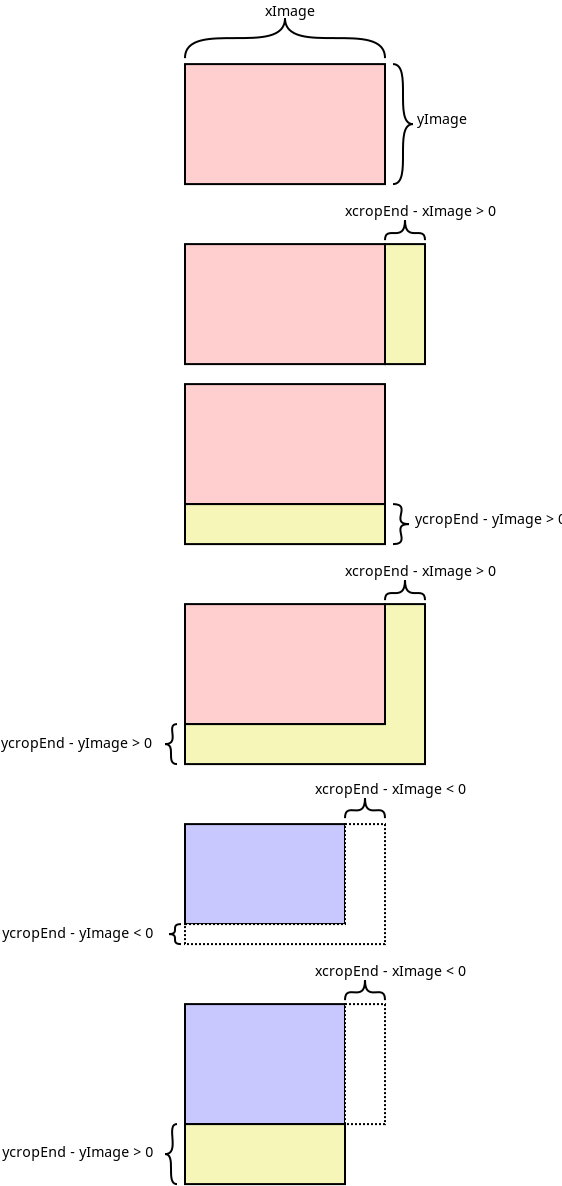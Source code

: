 <?xml version="1.0" encoding="UTF-8"?>
<dia:diagram xmlns:dia="http://www.lysator.liu.se/~alla/dia/">
  <dia:layer name="Sfondo" visible="true" active="true">
    <dia:object type="Standard - Box" version="0" id="O0">
      <dia:attribute name="obj_pos">
        <dia:point val="18,8"/>
      </dia:attribute>
      <dia:attribute name="obj_bb">
        <dia:rectangle val="17.95,7.95;28.05,14.05"/>
      </dia:attribute>
      <dia:attribute name="elem_corner">
        <dia:point val="18,8"/>
      </dia:attribute>
      <dia:attribute name="elem_width">
        <dia:real val="10"/>
      </dia:attribute>
      <dia:attribute name="elem_height">
        <dia:real val="6"/>
      </dia:attribute>
      <dia:attribute name="border_width">
        <dia:real val="0.1"/>
      </dia:attribute>
      <dia:attribute name="inner_color">
        <dia:color val="#ffcece"/>
      </dia:attribute>
      <dia:attribute name="show_background">
        <dia:boolean val="true"/>
      </dia:attribute>
    </dia:object>
    <dia:object type="Standard - Box" version="0" id="O1">
      <dia:attribute name="obj_pos">
        <dia:point val="28,8"/>
      </dia:attribute>
      <dia:attribute name="obj_bb">
        <dia:rectangle val="27.95,7.95;30.05,14.05"/>
      </dia:attribute>
      <dia:attribute name="elem_corner">
        <dia:point val="28,8"/>
      </dia:attribute>
      <dia:attribute name="elem_width">
        <dia:real val="2"/>
      </dia:attribute>
      <dia:attribute name="elem_height">
        <dia:real val="6"/>
      </dia:attribute>
      <dia:attribute name="border_width">
        <dia:real val="0.1"/>
      </dia:attribute>
      <dia:attribute name="inner_color">
        <dia:color val="#f6f6b9"/>
      </dia:attribute>
      <dia:attribute name="show_background">
        <dia:boolean val="true"/>
      </dia:attribute>
    </dia:object>
    <dia:object type="Standard - Box" version="0" id="O2">
      <dia:attribute name="obj_pos">
        <dia:point val="18,15"/>
      </dia:attribute>
      <dia:attribute name="obj_bb">
        <dia:rectangle val="17.95,14.95;28.05,21.05"/>
      </dia:attribute>
      <dia:attribute name="elem_corner">
        <dia:point val="18,15"/>
      </dia:attribute>
      <dia:attribute name="elem_width">
        <dia:real val="10"/>
      </dia:attribute>
      <dia:attribute name="elem_height">
        <dia:real val="6"/>
      </dia:attribute>
      <dia:attribute name="border_width">
        <dia:real val="0.1"/>
      </dia:attribute>
      <dia:attribute name="inner_color">
        <dia:color val="#ffcece"/>
      </dia:attribute>
      <dia:attribute name="show_background">
        <dia:boolean val="true"/>
      </dia:attribute>
    </dia:object>
    <dia:object type="Standard - Box" version="0" id="O3">
      <dia:attribute name="obj_pos">
        <dia:point val="18,21"/>
      </dia:attribute>
      <dia:attribute name="obj_bb">
        <dia:rectangle val="17.95,20.95;28.05,23.05"/>
      </dia:attribute>
      <dia:attribute name="elem_corner">
        <dia:point val="18,21"/>
      </dia:attribute>
      <dia:attribute name="elem_width">
        <dia:real val="10"/>
      </dia:attribute>
      <dia:attribute name="elem_height">
        <dia:real val="2"/>
      </dia:attribute>
      <dia:attribute name="border_width">
        <dia:real val="0.1"/>
      </dia:attribute>
      <dia:attribute name="inner_color">
        <dia:color val="#f6f6b9"/>
      </dia:attribute>
      <dia:attribute name="show_background">
        <dia:boolean val="true"/>
      </dia:attribute>
    </dia:object>
    <dia:object type="Standard - Box" version="0" id="O4">
      <dia:attribute name="obj_pos">
        <dia:point val="18,26"/>
      </dia:attribute>
      <dia:attribute name="obj_bb">
        <dia:rectangle val="17.95,25.95;28.05,32.05"/>
      </dia:attribute>
      <dia:attribute name="elem_corner">
        <dia:point val="18,26"/>
      </dia:attribute>
      <dia:attribute name="elem_width">
        <dia:real val="10"/>
      </dia:attribute>
      <dia:attribute name="elem_height">
        <dia:real val="6"/>
      </dia:attribute>
      <dia:attribute name="border_width">
        <dia:real val="0.1"/>
      </dia:attribute>
      <dia:attribute name="inner_color">
        <dia:color val="#ffcece"/>
      </dia:attribute>
      <dia:attribute name="show_background">
        <dia:boolean val="true"/>
      </dia:attribute>
    </dia:object>
    <dia:object type="Standard - Box" version="0" id="O5">
      <dia:attribute name="obj_pos">
        <dia:point val="18,37"/>
      </dia:attribute>
      <dia:attribute name="obj_bb">
        <dia:rectangle val="17.95,36.95;26.05,42.05"/>
      </dia:attribute>
      <dia:attribute name="elem_corner">
        <dia:point val="18,37"/>
      </dia:attribute>
      <dia:attribute name="elem_width">
        <dia:real val="8"/>
      </dia:attribute>
      <dia:attribute name="elem_height">
        <dia:real val="5"/>
      </dia:attribute>
      <dia:attribute name="border_width">
        <dia:real val="0.1"/>
      </dia:attribute>
      <dia:attribute name="inner_color">
        <dia:color val="#c8c8ff"/>
      </dia:attribute>
      <dia:attribute name="show_background">
        <dia:boolean val="true"/>
      </dia:attribute>
    </dia:object>
    <dia:object type="Standard - Polygon" version="0" id="O6">
      <dia:attribute name="obj_pos">
        <dia:point val="26,37"/>
      </dia:attribute>
      <dia:attribute name="obj_bb">
        <dia:rectangle val="17.95,36.95;28.05,43.05"/>
      </dia:attribute>
      <dia:attribute name="poly_points">
        <dia:point val="26,37"/>
        <dia:point val="28,37"/>
        <dia:point val="28,43"/>
        <dia:point val="27,43"/>
        <dia:point val="18,43"/>
        <dia:point val="18,42"/>
        <dia:point val="26,42"/>
      </dia:attribute>
      <dia:attribute name="line_width">
        <dia:real val="0.1"/>
      </dia:attribute>
      <dia:attribute name="show_background">
        <dia:boolean val="true"/>
      </dia:attribute>
      <dia:attribute name="line_style">
        <dia:enum val="4"/>
      </dia:attribute>
    </dia:object>
    <dia:object type="Standard - Box" version="0" id="O7">
      <dia:attribute name="obj_pos">
        <dia:point val="18,46"/>
      </dia:attribute>
      <dia:attribute name="obj_bb">
        <dia:rectangle val="17.95,45.95;26.05,52.05"/>
      </dia:attribute>
      <dia:attribute name="elem_corner">
        <dia:point val="18,46"/>
      </dia:attribute>
      <dia:attribute name="elem_width">
        <dia:real val="8"/>
      </dia:attribute>
      <dia:attribute name="elem_height">
        <dia:real val="6"/>
      </dia:attribute>
      <dia:attribute name="border_width">
        <dia:real val="0.1"/>
      </dia:attribute>
      <dia:attribute name="inner_color">
        <dia:color val="#c8c8ff"/>
      </dia:attribute>
      <dia:attribute name="show_background">
        <dia:boolean val="true"/>
      </dia:attribute>
    </dia:object>
    <dia:object type="Standard - Box" version="0" id="O8">
      <dia:attribute name="obj_pos">
        <dia:point val="26,46"/>
      </dia:attribute>
      <dia:attribute name="obj_bb">
        <dia:rectangle val="25.95,45.95;28.05,52.05"/>
      </dia:attribute>
      <dia:attribute name="elem_corner">
        <dia:point val="26,46"/>
      </dia:attribute>
      <dia:attribute name="elem_width">
        <dia:real val="2"/>
      </dia:attribute>
      <dia:attribute name="elem_height">
        <dia:real val="6"/>
      </dia:attribute>
      <dia:attribute name="border_width">
        <dia:real val="0.1"/>
      </dia:attribute>
      <dia:attribute name="show_background">
        <dia:boolean val="true"/>
      </dia:attribute>
      <dia:attribute name="line_style">
        <dia:enum val="4"/>
      </dia:attribute>
    </dia:object>
    <dia:object type="Standard - Box" version="0" id="O9">
      <dia:attribute name="obj_pos">
        <dia:point val="18,52"/>
      </dia:attribute>
      <dia:attribute name="obj_bb">
        <dia:rectangle val="17.95,51.95;26.05,55.05"/>
      </dia:attribute>
      <dia:attribute name="elem_corner">
        <dia:point val="18,52"/>
      </dia:attribute>
      <dia:attribute name="elem_width">
        <dia:real val="8"/>
      </dia:attribute>
      <dia:attribute name="elem_height">
        <dia:real val="3"/>
      </dia:attribute>
      <dia:attribute name="border_width">
        <dia:real val="0.1"/>
      </dia:attribute>
      <dia:attribute name="inner_color">
        <dia:color val="#f6f6b9"/>
      </dia:attribute>
      <dia:attribute name="show_background">
        <dia:boolean val="true"/>
      </dia:attribute>
    </dia:object>
    <dia:object type="Standard - Box" version="0" id="O10">
      <dia:attribute name="obj_pos">
        <dia:point val="18,-1"/>
      </dia:attribute>
      <dia:attribute name="obj_bb">
        <dia:rectangle val="17.95,-1.05;28.05,5.05"/>
      </dia:attribute>
      <dia:attribute name="elem_corner">
        <dia:point val="18,-1"/>
      </dia:attribute>
      <dia:attribute name="elem_width">
        <dia:real val="10"/>
      </dia:attribute>
      <dia:attribute name="elem_height">
        <dia:real val="6"/>
      </dia:attribute>
      <dia:attribute name="border_width">
        <dia:real val="0.1"/>
      </dia:attribute>
      <dia:attribute name="inner_color">
        <dia:color val="#ffcece"/>
      </dia:attribute>
      <dia:attribute name="show_background">
        <dia:boolean val="true"/>
      </dia:attribute>
    </dia:object>
    <dia:object type="Standard - BezierLine" version="0" id="O11">
      <dia:attribute name="obj_pos">
        <dia:point val="29,6.8"/>
      </dia:attribute>
      <dia:attribute name="obj_bb">
        <dia:rectangle val="28.95,6.75;30.05,7.85"/>
      </dia:attribute>
      <dia:attribute name="bez_points">
        <dia:point val="29,6.8"/>
        <dia:point val="29,8"/>
        <dia:point val="30,7"/>
        <dia:point val="30,7.8"/>
      </dia:attribute>
      <dia:attribute name="corner_types">
        <dia:enum val="0"/>
        <dia:enum val="0"/>
      </dia:attribute>
    </dia:object>
    <dia:object type="Standard - BezierLine" version="0" id="O12">
      <dia:attribute name="obj_pos">
        <dia:point val="29,6.8"/>
      </dia:attribute>
      <dia:attribute name="obj_bb">
        <dia:rectangle val="27.95,6.75;29.05,7.85"/>
      </dia:attribute>
      <dia:attribute name="bez_points">
        <dia:point val="29,6.8"/>
        <dia:point val="29,8"/>
        <dia:point val="28,7"/>
        <dia:point val="28,7.8"/>
      </dia:attribute>
      <dia:attribute name="corner_types">
        <dia:enum val="0"/>
        <dia:enum val="0"/>
      </dia:attribute>
    </dia:object>
    <dia:object type="Standard - Text" version="1" id="O13">
      <dia:attribute name="obj_pos">
        <dia:point val="26,6.6"/>
      </dia:attribute>
      <dia:attribute name="obj_bb">
        <dia:rectangle val="26,5.945;34.11,6.768"/>
      </dia:attribute>
      <dia:attribute name="text">
        <dia:composite type="text">
          <dia:attribute name="string">
            <dia:string>#xcropEnd - xImage &gt; 0#</dia:string>
          </dia:attribute>
          <dia:attribute name="font">
            <dia:font family="sans" style="0" name="Helvetica"/>
          </dia:attribute>
          <dia:attribute name="height">
            <dia:real val="0.882"/>
          </dia:attribute>
          <dia:attribute name="pos">
            <dia:point val="26,6.6"/>
          </dia:attribute>
          <dia:attribute name="color">
            <dia:color val="#000000"/>
          </dia:attribute>
          <dia:attribute name="alignment">
            <dia:enum val="0"/>
          </dia:attribute>
        </dia:composite>
      </dia:attribute>
      <dia:attribute name="valign">
        <dia:enum val="3"/>
      </dia:attribute>
    </dia:object>
    <dia:object type="Standard - Text" version="1" id="O14">
      <dia:attribute name="obj_pos">
        <dia:point val="24.5,35.5"/>
      </dia:attribute>
      <dia:attribute name="obj_bb">
        <dia:rectangle val="24.5,34.845;32.61,35.667"/>
      </dia:attribute>
      <dia:attribute name="text">
        <dia:composite type="text">
          <dia:attribute name="string">
            <dia:string>#xcropEnd - xImage &lt; 0#</dia:string>
          </dia:attribute>
          <dia:attribute name="font">
            <dia:font family="sans" style="0" name="Helvetica"/>
          </dia:attribute>
          <dia:attribute name="height">
            <dia:real val="0.882"/>
          </dia:attribute>
          <dia:attribute name="pos">
            <dia:point val="24.5,35.5"/>
          </dia:attribute>
          <dia:attribute name="color">
            <dia:color val="#000000"/>
          </dia:attribute>
          <dia:attribute name="alignment">
            <dia:enum val="0"/>
          </dia:attribute>
        </dia:composite>
      </dia:attribute>
      <dia:attribute name="valign">
        <dia:enum val="3"/>
      </dia:attribute>
    </dia:object>
    <dia:object type="Standard - BezierLine" version="0" id="O15">
      <dia:attribute name="obj_pos">
        <dia:point val="23,-3.3"/>
      </dia:attribute>
      <dia:attribute name="obj_bb">
        <dia:rectangle val="22.95,-3.35;28.05,-1.25"/>
      </dia:attribute>
      <dia:attribute name="bez_points">
        <dia:point val="23,-3.3"/>
        <dia:point val="23,-1.3"/>
        <dia:point val="28,-3.3"/>
        <dia:point val="28,-1.3"/>
      </dia:attribute>
      <dia:attribute name="corner_types">
        <dia:enum val="0"/>
        <dia:enum val="0"/>
      </dia:attribute>
    </dia:object>
    <dia:object type="Standard - BezierLine" version="0" id="O16">
      <dia:attribute name="obj_pos">
        <dia:point val="23,-3.3"/>
      </dia:attribute>
      <dia:attribute name="obj_bb">
        <dia:rectangle val="17.95,-3.35;23.05,-1.25"/>
      </dia:attribute>
      <dia:attribute name="bez_points">
        <dia:point val="23,-3.3"/>
        <dia:point val="23,-1.3"/>
        <dia:point val="18,-3.3"/>
        <dia:point val="18,-1.3"/>
      </dia:attribute>
      <dia:attribute name="corner_types">
        <dia:enum val="0"/>
        <dia:enum val="0"/>
      </dia:attribute>
    </dia:object>
    <dia:object type="Standard - Text" version="1" id="O17">
      <dia:attribute name="obj_pos">
        <dia:point val="22,-3.4"/>
      </dia:attribute>
      <dia:attribute name="obj_bb">
        <dia:rectangle val="22,-4.055;24.628,-3.232"/>
      </dia:attribute>
      <dia:attribute name="text">
        <dia:composite type="text">
          <dia:attribute name="string">
            <dia:string>#xImage#</dia:string>
          </dia:attribute>
          <dia:attribute name="font">
            <dia:font family="sans" style="0" name="Helvetica"/>
          </dia:attribute>
          <dia:attribute name="height">
            <dia:real val="0.882"/>
          </dia:attribute>
          <dia:attribute name="pos">
            <dia:point val="22,-3.4"/>
          </dia:attribute>
          <dia:attribute name="color">
            <dia:color val="#000000"/>
          </dia:attribute>
          <dia:attribute name="alignment">
            <dia:enum val="0"/>
          </dia:attribute>
        </dia:composite>
      </dia:attribute>
      <dia:attribute name="valign">
        <dia:enum val="3"/>
      </dia:attribute>
    </dia:object>
    <dia:object type="Standard - BezierLine" version="0" id="O18">
      <dia:attribute name="obj_pos">
        <dia:point val="28.4,-1"/>
      </dia:attribute>
      <dia:attribute name="obj_bb">
        <dia:rectangle val="28.35,-1.05;29.45,2.05"/>
      </dia:attribute>
      <dia:attribute name="bez_points">
        <dia:point val="28.4,-1"/>
        <dia:point val="29.4,-1"/>
        <dia:point val="28.4,2"/>
        <dia:point val="29.4,2"/>
      </dia:attribute>
      <dia:attribute name="corner_types">
        <dia:enum val="0"/>
        <dia:enum val="0"/>
      </dia:attribute>
    </dia:object>
    <dia:object type="Standard - BezierLine" version="0" id="O19">
      <dia:attribute name="obj_pos">
        <dia:point val="29.4,2"/>
      </dia:attribute>
      <dia:attribute name="obj_bb">
        <dia:rectangle val="28.35,1.95;29.45,5.05"/>
      </dia:attribute>
      <dia:attribute name="bez_points">
        <dia:point val="29.4,2"/>
        <dia:point val="28.4,2"/>
        <dia:point val="29.4,5"/>
        <dia:point val="28.4,5"/>
      </dia:attribute>
      <dia:attribute name="corner_types">
        <dia:enum val="0"/>
        <dia:enum val="0"/>
      </dia:attribute>
    </dia:object>
    <dia:object type="Standard - Text" version="1" id="O20">
      <dia:attribute name="obj_pos">
        <dia:point val="29.6,2"/>
      </dia:attribute>
      <dia:attribute name="obj_bb">
        <dia:rectangle val="29.6,1.345;32.227,2.167"/>
      </dia:attribute>
      <dia:attribute name="text">
        <dia:composite type="text">
          <dia:attribute name="string">
            <dia:string>#yImage#</dia:string>
          </dia:attribute>
          <dia:attribute name="font">
            <dia:font family="sans" style="0" name="Helvetica"/>
          </dia:attribute>
          <dia:attribute name="height">
            <dia:real val="0.882"/>
          </dia:attribute>
          <dia:attribute name="pos">
            <dia:point val="29.6,2"/>
          </dia:attribute>
          <dia:attribute name="color">
            <dia:color val="#000000"/>
          </dia:attribute>
          <dia:attribute name="alignment">
            <dia:enum val="0"/>
          </dia:attribute>
        </dia:composite>
      </dia:attribute>
      <dia:attribute name="valign">
        <dia:enum val="3"/>
      </dia:attribute>
    </dia:object>
    <dia:object type="Standard - BezierLine" version="0" id="O21">
      <dia:attribute name="obj_pos">
        <dia:point val="27,35.7"/>
      </dia:attribute>
      <dia:attribute name="obj_bb">
        <dia:rectangle val="26.95,35.65;28.05,36.75"/>
      </dia:attribute>
      <dia:attribute name="bez_points">
        <dia:point val="27,35.7"/>
        <dia:point val="27,36.9"/>
        <dia:point val="28,35.8"/>
        <dia:point val="28,36.7"/>
      </dia:attribute>
      <dia:attribute name="corner_types">
        <dia:enum val="0"/>
        <dia:enum val="0"/>
      </dia:attribute>
    </dia:object>
    <dia:object type="Standard - BezierLine" version="0" id="O22">
      <dia:attribute name="obj_pos">
        <dia:point val="27,35.7"/>
      </dia:attribute>
      <dia:attribute name="obj_bb">
        <dia:rectangle val="25.95,35.65;27.05,36.75"/>
      </dia:attribute>
      <dia:attribute name="bez_points">
        <dia:point val="27,35.7"/>
        <dia:point val="27,36.9"/>
        <dia:point val="26,35.8"/>
        <dia:point val="26,36.7"/>
      </dia:attribute>
      <dia:attribute name="corner_types">
        <dia:enum val="0"/>
        <dia:enum val="0"/>
      </dia:attribute>
    </dia:object>
    <dia:object type="Standard - BezierLine" version="0" id="O23">
      <dia:attribute name="obj_pos">
        <dia:point val="28.4,21"/>
      </dia:attribute>
      <dia:attribute name="obj_bb">
        <dia:rectangle val="28.35,20.95;29.25,22.05"/>
      </dia:attribute>
      <dia:attribute name="bez_points">
        <dia:point val="28.4,21"/>
        <dia:point val="29.4,21"/>
        <dia:point val="28.2,22"/>
        <dia:point val="29.2,22"/>
      </dia:attribute>
      <dia:attribute name="corner_types">
        <dia:enum val="0"/>
        <dia:enum val="0"/>
      </dia:attribute>
    </dia:object>
    <dia:object type="Standard - BezierLine" version="0" id="O24">
      <dia:attribute name="obj_pos">
        <dia:point val="29.2,22"/>
      </dia:attribute>
      <dia:attribute name="obj_bb">
        <dia:rectangle val="28.35,21.95;29.25,23.05"/>
      </dia:attribute>
      <dia:attribute name="bez_points">
        <dia:point val="29.2,22"/>
        <dia:point val="28.2,22"/>
        <dia:point val="29.4,23"/>
        <dia:point val="28.4,23"/>
      </dia:attribute>
      <dia:attribute name="corner_types">
        <dia:enum val="0"/>
        <dia:enum val="0"/>
      </dia:attribute>
    </dia:object>
    <dia:object type="Standard - Text" version="1" id="O25">
      <dia:attribute name="obj_pos">
        <dia:point val="29.5,22"/>
      </dia:attribute>
      <dia:attribute name="obj_bb">
        <dia:rectangle val="29.5,21.345;37.623,22.168"/>
      </dia:attribute>
      <dia:attribute name="text">
        <dia:composite type="text">
          <dia:attribute name="string">
            <dia:string>#ycropEnd - yImage &gt; 0#</dia:string>
          </dia:attribute>
          <dia:attribute name="font">
            <dia:font family="sans" style="0" name="Helvetica"/>
          </dia:attribute>
          <dia:attribute name="height">
            <dia:real val="0.882"/>
          </dia:attribute>
          <dia:attribute name="pos">
            <dia:point val="29.5,22"/>
          </dia:attribute>
          <dia:attribute name="color">
            <dia:color val="#000000"/>
          </dia:attribute>
          <dia:attribute name="alignment">
            <dia:enum val="0"/>
          </dia:attribute>
        </dia:composite>
      </dia:attribute>
      <dia:attribute name="valign">
        <dia:enum val="3"/>
      </dia:attribute>
    </dia:object>
    <dia:object type="Standard - BezierLine" version="0" id="O26">
      <dia:attribute name="obj_pos">
        <dia:point val="17.6,32"/>
      </dia:attribute>
      <dia:attribute name="obj_bb">
        <dia:rectangle val="16.95,31.95;17.65,33.05"/>
      </dia:attribute>
      <dia:attribute name="bez_points">
        <dia:point val="17.6,32"/>
        <dia:point val="17,32"/>
        <dia:point val="17.8,33"/>
        <dia:point val="17,33"/>
      </dia:attribute>
      <dia:attribute name="corner_types">
        <dia:enum val="0"/>
        <dia:enum val="0"/>
      </dia:attribute>
    </dia:object>
    <dia:object type="Standard - BezierLine" version="0" id="O27">
      <dia:attribute name="obj_pos">
        <dia:point val="17,33"/>
      </dia:attribute>
      <dia:attribute name="obj_bb">
        <dia:rectangle val="16.95,32.95;17.65,34.05"/>
      </dia:attribute>
      <dia:attribute name="bez_points">
        <dia:point val="17,33"/>
        <dia:point val="17.6,33"/>
        <dia:point val="17,34"/>
        <dia:point val="17.6,34"/>
      </dia:attribute>
      <dia:attribute name="corner_types">
        <dia:enum val="0"/>
        <dia:enum val="0"/>
      </dia:attribute>
    </dia:object>
    <dia:object type="Standard - Text" version="1" id="O28">
      <dia:attribute name="obj_pos">
        <dia:point val="8.8,33.2"/>
      </dia:attribute>
      <dia:attribute name="obj_bb">
        <dia:rectangle val="8.8,32.545;16.922,33.367"/>
      </dia:attribute>
      <dia:attribute name="text">
        <dia:composite type="text">
          <dia:attribute name="string">
            <dia:string>#ycropEnd - yImage &gt; 0#</dia:string>
          </dia:attribute>
          <dia:attribute name="font">
            <dia:font family="sans" style="0" name="Helvetica"/>
          </dia:attribute>
          <dia:attribute name="height">
            <dia:real val="0.882"/>
          </dia:attribute>
          <dia:attribute name="pos">
            <dia:point val="8.8,33.2"/>
          </dia:attribute>
          <dia:attribute name="color">
            <dia:color val="#000000"/>
          </dia:attribute>
          <dia:attribute name="alignment">
            <dia:enum val="0"/>
          </dia:attribute>
        </dia:composite>
      </dia:attribute>
      <dia:attribute name="valign">
        <dia:enum val="3"/>
      </dia:attribute>
    </dia:object>
    <dia:object type="Standard - BezierLine" version="0" id="O29">
      <dia:attribute name="obj_pos">
        <dia:point val="29,24.8"/>
      </dia:attribute>
      <dia:attribute name="obj_bb">
        <dia:rectangle val="28.95,24.75;30.05,25.85"/>
      </dia:attribute>
      <dia:attribute name="bez_points">
        <dia:point val="29,24.8"/>
        <dia:point val="29,26"/>
        <dia:point val="30,25"/>
        <dia:point val="30,25.8"/>
      </dia:attribute>
      <dia:attribute name="corner_types">
        <dia:enum val="0"/>
        <dia:enum val="0"/>
      </dia:attribute>
    </dia:object>
    <dia:object type="Standard - BezierLine" version="0" id="O30">
      <dia:attribute name="obj_pos">
        <dia:point val="29,24.8"/>
      </dia:attribute>
      <dia:attribute name="obj_bb">
        <dia:rectangle val="27.95,24.75;29.05,25.85"/>
      </dia:attribute>
      <dia:attribute name="bez_points">
        <dia:point val="29,24.8"/>
        <dia:point val="29,26"/>
        <dia:point val="28,25"/>
        <dia:point val="28,25.8"/>
      </dia:attribute>
      <dia:attribute name="corner_types">
        <dia:enum val="0"/>
        <dia:enum val="0"/>
      </dia:attribute>
    </dia:object>
    <dia:object type="Standard - Text" version="1" id="O31">
      <dia:attribute name="obj_pos">
        <dia:point val="26,24.6"/>
      </dia:attribute>
      <dia:attribute name="obj_bb">
        <dia:rectangle val="26,23.945;34.11,24.767"/>
      </dia:attribute>
      <dia:attribute name="text">
        <dia:composite type="text">
          <dia:attribute name="string">
            <dia:string>#xcropEnd - xImage &gt; 0#</dia:string>
          </dia:attribute>
          <dia:attribute name="font">
            <dia:font family="sans" style="0" name="Helvetica"/>
          </dia:attribute>
          <dia:attribute name="height">
            <dia:real val="0.882"/>
          </dia:attribute>
          <dia:attribute name="pos">
            <dia:point val="26,24.6"/>
          </dia:attribute>
          <dia:attribute name="color">
            <dia:color val="#000000"/>
          </dia:attribute>
          <dia:attribute name="alignment">
            <dia:enum val="0"/>
          </dia:attribute>
        </dia:composite>
      </dia:attribute>
      <dia:attribute name="valign">
        <dia:enum val="3"/>
      </dia:attribute>
    </dia:object>
    <dia:object type="Standard - BezierLine" version="0" id="O32">
      <dia:attribute name="obj_pos">
        <dia:point val="17.8,42"/>
      </dia:attribute>
      <dia:attribute name="obj_bb">
        <dia:rectangle val="17.15,41.95;17.85,42.55"/>
      </dia:attribute>
      <dia:attribute name="bez_points">
        <dia:point val="17.8,42"/>
        <dia:point val="17.2,42"/>
        <dia:point val="17.8,42.5"/>
        <dia:point val="17.2,42.5"/>
      </dia:attribute>
      <dia:attribute name="corner_types">
        <dia:enum val="0"/>
        <dia:enum val="0"/>
      </dia:attribute>
    </dia:object>
    <dia:object type="Standard - BezierLine" version="0" id="O33">
      <dia:attribute name="obj_pos">
        <dia:point val="17.2,42.5"/>
      </dia:attribute>
      <dia:attribute name="obj_bb">
        <dia:rectangle val="17.15,42.45;17.85,43.05"/>
      </dia:attribute>
      <dia:attribute name="bez_points">
        <dia:point val="17.2,42.5"/>
        <dia:point val="17.8,42.5"/>
        <dia:point val="17.2,43"/>
        <dia:point val="17.8,43"/>
      </dia:attribute>
      <dia:attribute name="corner_types">
        <dia:enum val="0"/>
        <dia:enum val="0"/>
      </dia:attribute>
    </dia:object>
    <dia:object type="Standard - Text" version="1" id="O34">
      <dia:attribute name="obj_pos">
        <dia:point val="8.868,42.7"/>
      </dia:attribute>
      <dia:attribute name="obj_bb">
        <dia:rectangle val="8.868,42.045;16.99,42.867"/>
      </dia:attribute>
      <dia:attribute name="text">
        <dia:composite type="text">
          <dia:attribute name="string">
            <dia:string>#ycropEnd - yImage &lt; 0#</dia:string>
          </dia:attribute>
          <dia:attribute name="font">
            <dia:font family="sans" style="0" name="Helvetica"/>
          </dia:attribute>
          <dia:attribute name="height">
            <dia:real val="0.882"/>
          </dia:attribute>
          <dia:attribute name="pos">
            <dia:point val="8.868,42.7"/>
          </dia:attribute>
          <dia:attribute name="color">
            <dia:color val="#000000"/>
          </dia:attribute>
          <dia:attribute name="alignment">
            <dia:enum val="0"/>
          </dia:attribute>
        </dia:composite>
      </dia:attribute>
      <dia:attribute name="valign">
        <dia:enum val="3"/>
      </dia:attribute>
    </dia:object>
    <dia:object type="Standard - BezierLine" version="0" id="O35">
      <dia:attribute name="obj_pos">
        <dia:point val="17.6,52"/>
      </dia:attribute>
      <dia:attribute name="obj_bb">
        <dia:rectangle val="16.95,51.95;17.65,53.55"/>
      </dia:attribute>
      <dia:attribute name="bez_points">
        <dia:point val="17.6,52"/>
        <dia:point val="17,52"/>
        <dia:point val="17.8,53.5"/>
        <dia:point val="17,53.5"/>
      </dia:attribute>
      <dia:attribute name="corner_types">
        <dia:enum val="0"/>
        <dia:enum val="0"/>
      </dia:attribute>
    </dia:object>
    <dia:object type="Standard - BezierLine" version="0" id="O36">
      <dia:attribute name="obj_pos">
        <dia:point val="17,53.5"/>
      </dia:attribute>
      <dia:attribute name="obj_bb">
        <dia:rectangle val="16.95,53.45;17.65,55.05"/>
      </dia:attribute>
      <dia:attribute name="bez_points">
        <dia:point val="17,53.5"/>
        <dia:point val="17.6,53.5"/>
        <dia:point val="17,55"/>
        <dia:point val="17.6,55"/>
      </dia:attribute>
      <dia:attribute name="corner_types">
        <dia:enum val="0"/>
        <dia:enum val="0"/>
      </dia:attribute>
    </dia:object>
    <dia:object type="Standard - Text" version="1" id="O37">
      <dia:attribute name="obj_pos">
        <dia:point val="8.865,53.641"/>
      </dia:attribute>
      <dia:attribute name="obj_bb">
        <dia:rectangle val="8.865,52.986;16.987,53.808"/>
      </dia:attribute>
      <dia:attribute name="text">
        <dia:composite type="text">
          <dia:attribute name="string">
            <dia:string>#ycropEnd - yImage &gt; 0#</dia:string>
          </dia:attribute>
          <dia:attribute name="font">
            <dia:font family="sans" style="0" name="Helvetica"/>
          </dia:attribute>
          <dia:attribute name="height">
            <dia:real val="0.882"/>
          </dia:attribute>
          <dia:attribute name="pos">
            <dia:point val="8.865,53.641"/>
          </dia:attribute>
          <dia:attribute name="color">
            <dia:color val="#000000"/>
          </dia:attribute>
          <dia:attribute name="alignment">
            <dia:enum val="0"/>
          </dia:attribute>
        </dia:composite>
      </dia:attribute>
      <dia:attribute name="valign">
        <dia:enum val="3"/>
      </dia:attribute>
    </dia:object>
    <dia:object type="Standard - Text" version="1" id="O38">
      <dia:attribute name="obj_pos">
        <dia:point val="24.5,44.6"/>
      </dia:attribute>
      <dia:attribute name="obj_bb">
        <dia:rectangle val="24.5,43.945;32.61,44.767"/>
      </dia:attribute>
      <dia:attribute name="text">
        <dia:composite type="text">
          <dia:attribute name="string">
            <dia:string>#xcropEnd - xImage &lt; 0#</dia:string>
          </dia:attribute>
          <dia:attribute name="font">
            <dia:font family="sans" style="0" name="Helvetica"/>
          </dia:attribute>
          <dia:attribute name="height">
            <dia:real val="0.882"/>
          </dia:attribute>
          <dia:attribute name="pos">
            <dia:point val="24.5,44.6"/>
          </dia:attribute>
          <dia:attribute name="color">
            <dia:color val="#000000"/>
          </dia:attribute>
          <dia:attribute name="alignment">
            <dia:enum val="0"/>
          </dia:attribute>
        </dia:composite>
      </dia:attribute>
      <dia:attribute name="valign">
        <dia:enum val="3"/>
      </dia:attribute>
    </dia:object>
    <dia:object type="Standard - BezierLine" version="0" id="O39">
      <dia:attribute name="obj_pos">
        <dia:point val="27,44.8"/>
      </dia:attribute>
      <dia:attribute name="obj_bb">
        <dia:rectangle val="26.95,44.75;28.05,45.85"/>
      </dia:attribute>
      <dia:attribute name="bez_points">
        <dia:point val="27,44.8"/>
        <dia:point val="27,46"/>
        <dia:point val="28,44.9"/>
        <dia:point val="28,45.8"/>
      </dia:attribute>
      <dia:attribute name="corner_types">
        <dia:enum val="0"/>
        <dia:enum val="0"/>
      </dia:attribute>
    </dia:object>
    <dia:object type="Standard - BezierLine" version="0" id="O40">
      <dia:attribute name="obj_pos">
        <dia:point val="27,44.8"/>
      </dia:attribute>
      <dia:attribute name="obj_bb">
        <dia:rectangle val="25.95,44.75;27.05,45.85"/>
      </dia:attribute>
      <dia:attribute name="bez_points">
        <dia:point val="27,44.8"/>
        <dia:point val="27,46"/>
        <dia:point val="26,44.9"/>
        <dia:point val="26,45.8"/>
      </dia:attribute>
      <dia:attribute name="corner_types">
        <dia:enum val="0"/>
        <dia:enum val="0"/>
      </dia:attribute>
    </dia:object>
    <dia:object type="Standard - Polygon" version="0" id="O41">
      <dia:attribute name="obj_pos">
        <dia:point val="28,26"/>
      </dia:attribute>
      <dia:attribute name="obj_bb">
        <dia:rectangle val="17.95,25.95;30.05,34.05"/>
      </dia:attribute>
      <dia:attribute name="poly_points">
        <dia:point val="28,26"/>
        <dia:point val="30,26"/>
        <dia:point val="30,34"/>
        <dia:point val="28,34"/>
        <dia:point val="18,34"/>
        <dia:point val="18,32"/>
        <dia:point val="28,32"/>
      </dia:attribute>
      <dia:attribute name="line_width">
        <dia:real val="0.1"/>
      </dia:attribute>
      <dia:attribute name="inner_color">
        <dia:color val="#f6f6b9"/>
      </dia:attribute>
      <dia:attribute name="show_background">
        <dia:boolean val="true"/>
      </dia:attribute>
    </dia:object>
  </dia:layer>
</dia:diagram>
